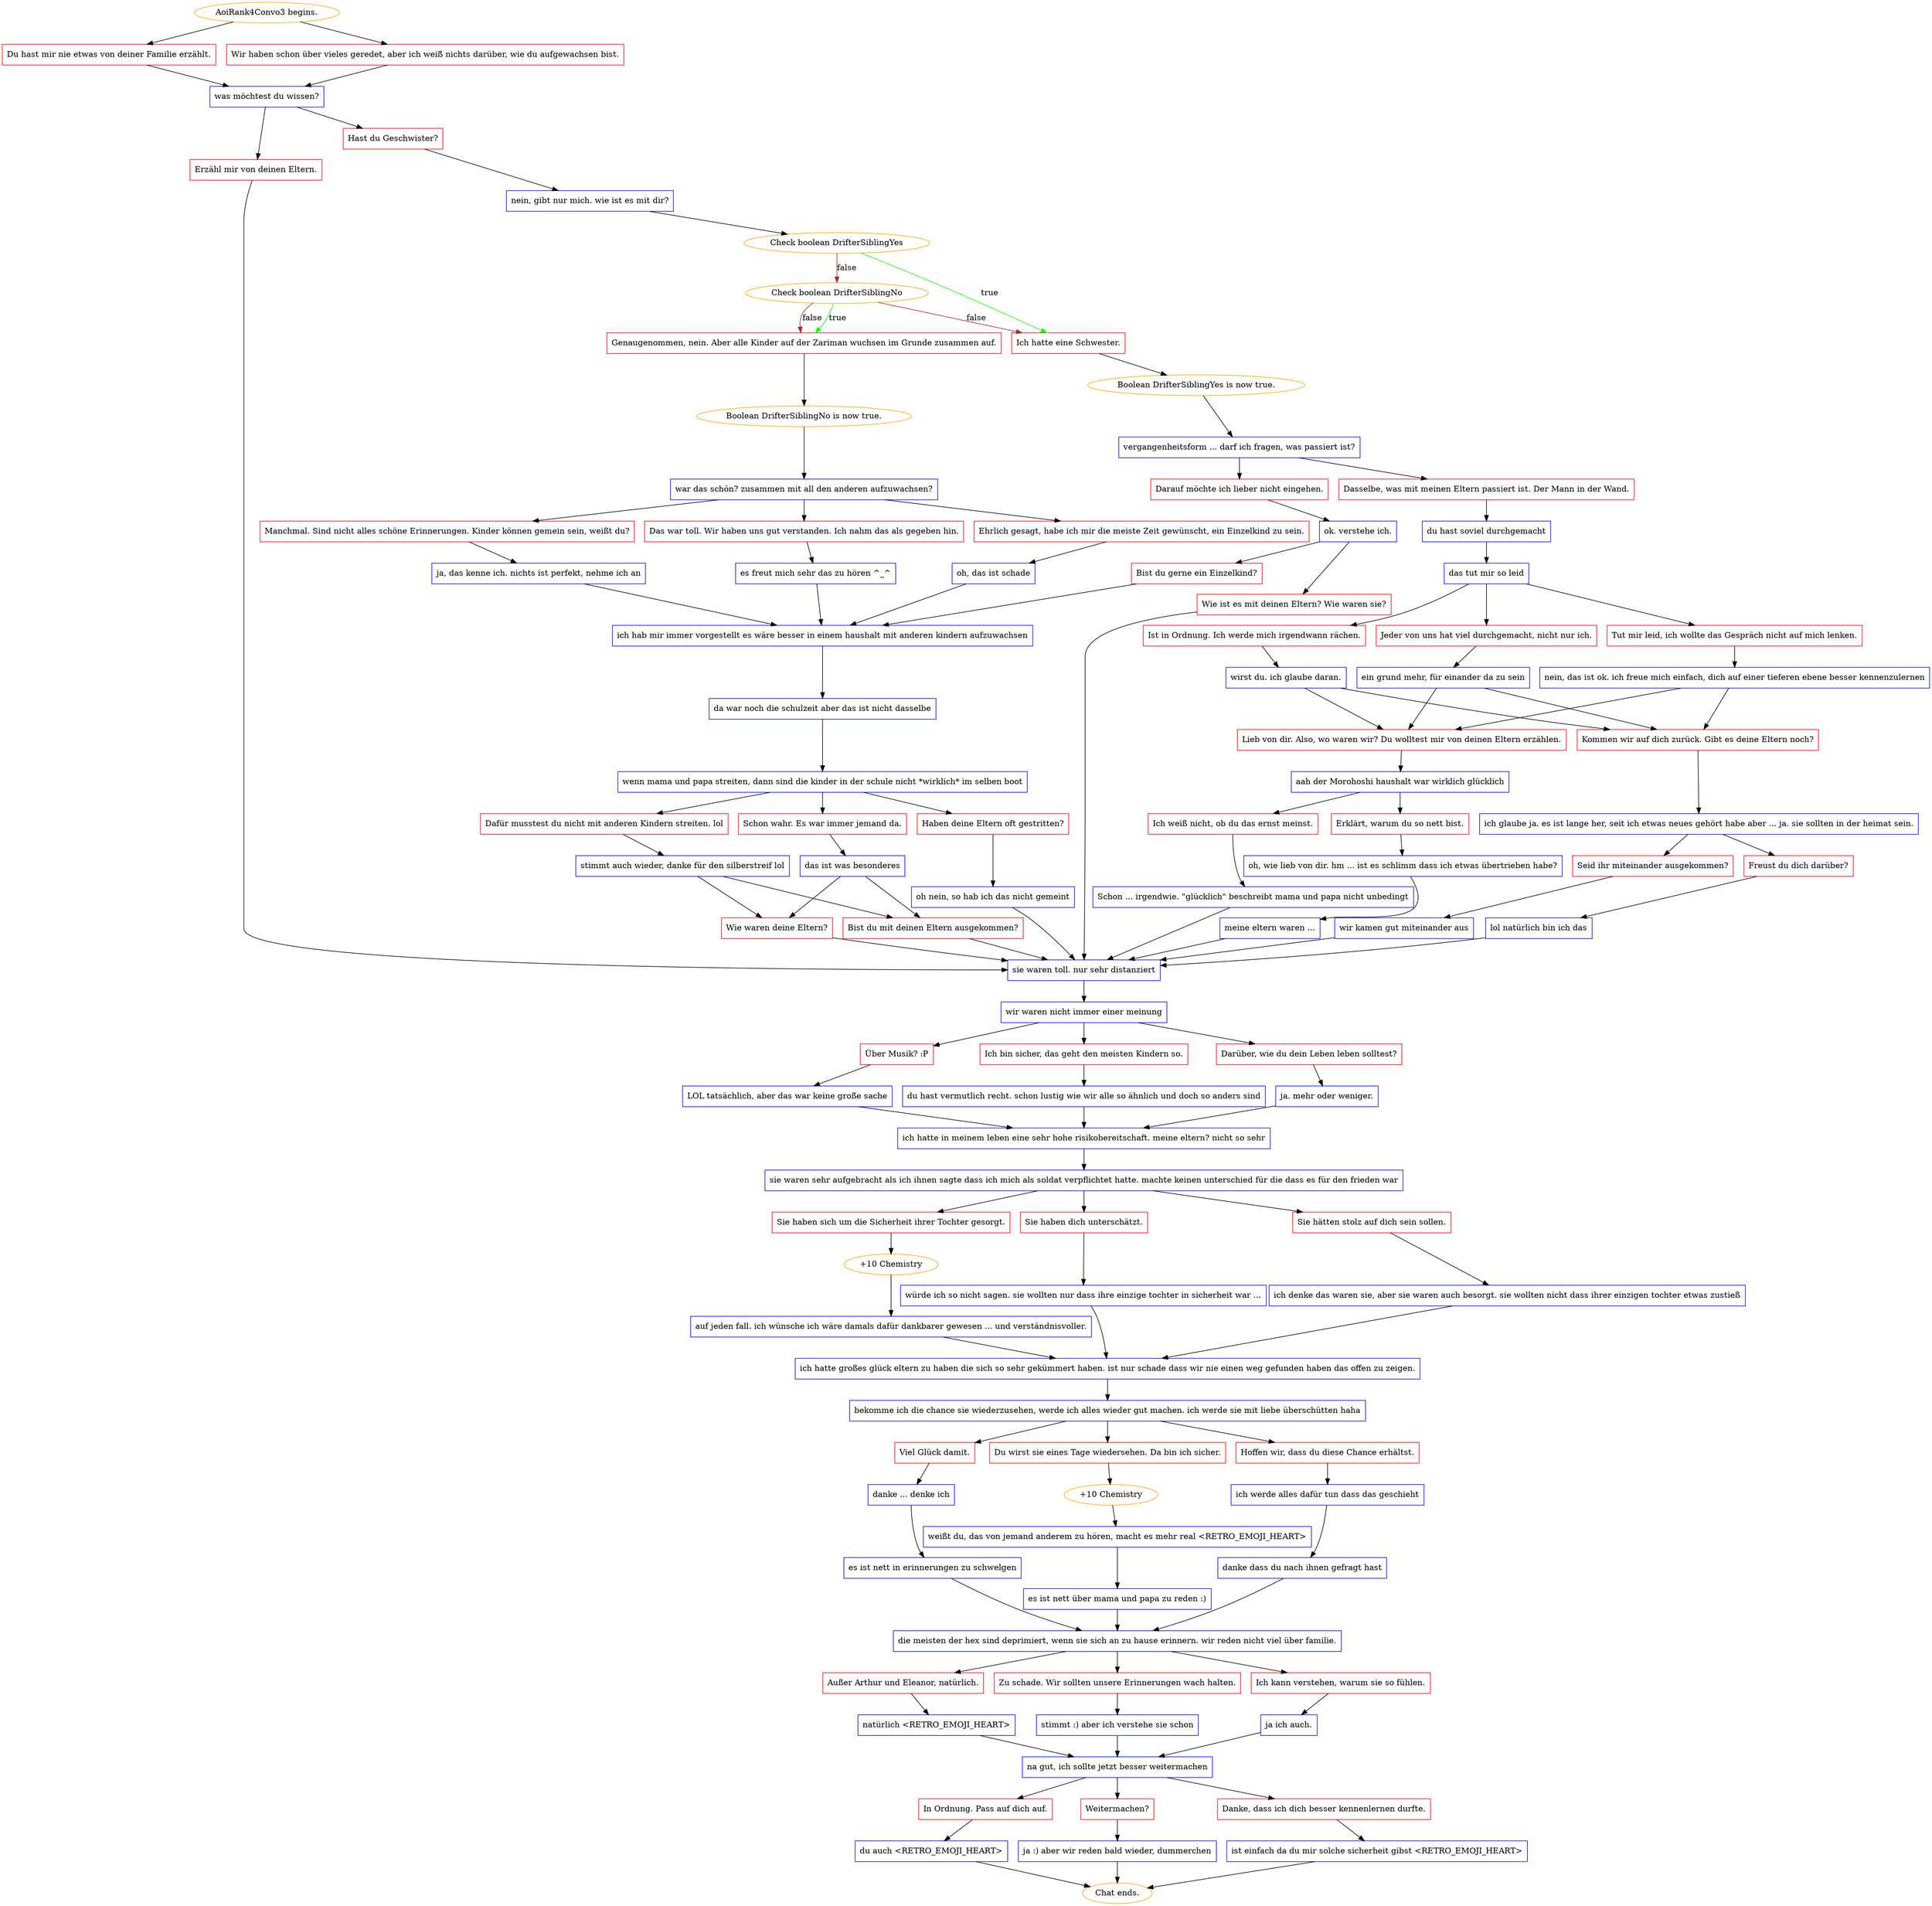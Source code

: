 digraph {
	"AoiRank4Convo3 begins." [color=orange];
		"AoiRank4Convo3 begins." -> j2234508059;
		"AoiRank4Convo3 begins." -> j1619849609;
	j2234508059 [label="Du hast mir nie etwas von deiner Familie erzählt.",shape=box,color=red];
		j2234508059 -> j3801007244;
	j1619849609 [label="Wir haben schon über vieles geredet, aber ich weiß nichts darüber, wie du aufgewachsen bist.",shape=box,color=red];
		j1619849609 -> j3801007244;
	j3801007244 [label="was möchtest du wissen?",shape=box,color=blue];
		j3801007244 -> j2748751077;
		j3801007244 -> j1347205793;
	j2748751077 [label="Erzähl mir von deinen Eltern.",shape=box,color=red];
		j2748751077 -> j3528092950;
	j1347205793 [label="Hast du Geschwister?",shape=box,color=red];
		j1347205793 -> j4153549958;
	j3528092950 [label="sie waren toll. nur sehr distanziert",shape=box,color=blue];
		j3528092950 -> j1713260999;
	j4153549958 [label="nein, gibt nur mich. wie ist es mit dir?",shape=box,color=blue];
		j4153549958 -> j2607093189;
	j1713260999 [label="wir waren nicht immer einer meinung",shape=box,color=blue];
		j1713260999 -> j1608889775;
		j1713260999 -> j508985637;
		j1713260999 -> j2376517921;
	j2607093189 [label="Check boolean DrifterSiblingYes",color=orange];
		j2607093189 -> j2352477103 [label=true,color=green];
		j2607093189 -> j4270089323 [label=false,color=brown];
	j1608889775 [label="Über Musik? :P",shape=box,color=red];
		j1608889775 -> j1060262826;
	j508985637 [label="Ich bin sicher, das geht den meisten Kindern so.",shape=box,color=red];
		j508985637 -> j3217739075;
	j2376517921 [label="Darüber, wie du dein Leben leben solltest?",shape=box,color=red];
		j2376517921 -> j3256412006;
	j2352477103 [label="Ich hatte eine Schwester.",shape=box,color=red];
		j2352477103 -> j149009300;
	j4270089323 [label="Check boolean DrifterSiblingNo",color=orange];
		j4270089323 -> j4089428407 [label=true,color=green];
		j4270089323 -> j2352477103 [label=false,color=brown];
		j4270089323 -> j4089428407 [label=false,color=brown];
	j1060262826 [label="LOL tatsächlich, aber das war keine große sache",shape=box,color=blue];
		j1060262826 -> j1802105402;
	j3217739075 [label="du hast vermutlich recht. schon lustig wie wir alle so ähnlich und doch so anders sind",shape=box,color=blue];
		j3217739075 -> j1802105402;
	j3256412006 [label="ja. mehr oder weniger.",shape=box,color=blue];
		j3256412006 -> j1802105402;
	j149009300 [label="Boolean DrifterSiblingYes is now true.",color=orange];
		j149009300 -> j3619977385;
	j4089428407 [label="Genaugenommen, nein. Aber alle Kinder auf der Zariman wuchsen im Grunde zusammen auf.",shape=box,color=red];
		j4089428407 -> j2309080782;
	j1802105402 [label="ich hatte in meinem leben eine sehr hohe risikobereitschaft. meine eltern? nicht so sehr",shape=box,color=blue];
		j1802105402 -> j3526088826;
	j3619977385 [label="vergangenheitsform ... darf ich fragen, was passiert ist?",shape=box,color=blue];
		j3619977385 -> j302558412;
		j3619977385 -> j1967419546;
	j2309080782 [label="Boolean DrifterSiblingNo is now true.",color=orange];
		j2309080782 -> j3694772614;
	j3526088826 [label="sie waren sehr aufgebracht als ich ihnen sagte dass ich mich als soldat verpflichtet hatte. machte keinen unterschied für die dass es für den frieden war",shape=box,color=blue];
		j3526088826 -> j876719240;
		j3526088826 -> j354223142;
		j3526088826 -> j3870544666;
	j302558412 [label="Dasselbe, was mit meinen Eltern passiert ist. Der Mann in der Wand.",shape=box,color=red];
		j302558412 -> j755761827;
	j1967419546 [label="Darauf möchte ich lieber nicht eingehen.",shape=box,color=red];
		j1967419546 -> j3704657842;
	j3694772614 [label="war das schön? zusammen mit all den anderen aufzuwachsen?",shape=box,color=blue];
		j3694772614 -> j1620563756;
		j3694772614 -> j3417616156;
		j3694772614 -> j2207177195;
	j876719240 [label="Sie haben sich um die Sicherheit ihrer Tochter gesorgt.",shape=box,color=red];
		j876719240 -> j4239579749;
	j354223142 [label="Sie haben dich unterschätzt.",shape=box,color=red];
		j354223142 -> j3754748637;
	j3870544666 [label="Sie hätten stolz auf dich sein sollen.",shape=box,color=red];
		j3870544666 -> j1202092849;
	j755761827 [label="du hast soviel durchgemacht",shape=box,color=blue];
		j755761827 -> j3645815351;
	j3704657842 [label="ok. verstehe ich.",shape=box,color=blue];
		j3704657842 -> j3820804517;
		j3704657842 -> j3629263183;
	j1620563756 [label="Manchmal. Sind nicht alles schöne Erinnerungen. Kinder können gemein sein, weißt du?",shape=box,color=red];
		j1620563756 -> j1293984806;
	j3417616156 [label="Das war toll. Wir haben uns gut verstanden. Ich nahm das als gegeben hin.",shape=box,color=red];
		j3417616156 -> j1628663411;
	j2207177195 [label="Ehrlich gesagt, habe ich mir die meiste Zeit gewünscht, ein Einzelkind zu sein.",shape=box,color=red];
		j2207177195 -> j784756340;
	j4239579749 [label="+10 Chemistry",color=orange];
		j4239579749 -> j3494987406;
	j3754748637 [label="würde ich so nicht sagen. sie wollten nur dass ihre einzige tochter in sicherheit war ...",shape=box,color=blue];
		j3754748637 -> j237781987;
	j1202092849 [label="ich denke das waren sie, aber sie waren auch besorgt. sie wollten nicht dass ihrer einzigen tochter etwas zustieß",shape=box,color=blue];
		j1202092849 -> j237781987;
	j3645815351 [label="das tut mir so leid",shape=box,color=blue];
		j3645815351 -> j2681912546;
		j3645815351 -> j328107566;
		j3645815351 -> j208771058;
	j3820804517 [label="Bist du gerne ein Einzelkind?",shape=box,color=red];
		j3820804517 -> j1464439499;
	j3629263183 [label="Wie ist es mit deinen Eltern? Wie waren sie?",shape=box,color=red];
		j3629263183 -> j3528092950;
	j1293984806 [label="ja, das kenne ich. nichts ist perfekt, nehme ich an",shape=box,color=blue];
		j1293984806 -> j1464439499;
	j1628663411 [label="es freut mich sehr das zu hören ^_^",shape=box,color=blue];
		j1628663411 -> j1464439499;
	j784756340 [label="oh, das ist schade",shape=box,color=blue];
		j784756340 -> j1464439499;
	j3494987406 [label="auf jeden fall. ich wünsche ich wäre damals dafür dankbarer gewesen ... und verständnisvoller.",shape=box,color=blue];
		j3494987406 -> j237781987;
	j237781987 [label="ich hatte großes glück eltern zu haben die sich so sehr gekümmert haben. ist nur schade dass wir nie einen weg gefunden haben das offen zu zeigen.",shape=box,color=blue];
		j237781987 -> j3623723072;
	j2681912546 [label="Tut mir leid, ich wollte das Gespräch nicht auf mich lenken.",shape=box,color=red];
		j2681912546 -> j619379499;
	j328107566 [label="Ist in Ordnung. Ich werde mich irgendwann rächen.",shape=box,color=red];
		j328107566 -> j1768532017;
	j208771058 [label="Jeder von uns hat viel durchgemacht, nicht nur ich.",shape=box,color=red];
		j208771058 -> j2668707986;
	j1464439499 [label="ich hab mir immer vorgestellt es wäre besser in einem haushalt mit anderen kindern aufzuwachsen",shape=box,color=blue];
		j1464439499 -> j3486391360;
	j3623723072 [label="bekomme ich die chance sie wiederzusehen, werde ich alles wieder gut machen. ich werde sie mit liebe überschütten haha",shape=box,color=blue];
		j3623723072 -> j3163643354;
		j3623723072 -> j3557205702;
		j3623723072 -> j414697063;
	j619379499 [label="nein, das ist ok. ich freue mich einfach, dich auf einer tieferen ebene besser kennenzulernen",shape=box,color=blue];
		j619379499 -> j3991830396;
		j619379499 -> j3614148290;
	j1768532017 [label="wirst du. ich glaube daran.",shape=box,color=blue];
		j1768532017 -> j3991830396;
		j1768532017 -> j3614148290;
	j2668707986 [label="ein grund mehr, für einander da zu sein",shape=box,color=blue];
		j2668707986 -> j3991830396;
		j2668707986 -> j3614148290;
	j3486391360 [label="da war noch die schulzeit aber das ist nicht dasselbe",shape=box,color=blue];
		j3486391360 -> j345779763;
	j3163643354 [label="Viel Glück damit.",shape=box,color=red];
		j3163643354 -> j3091973857;
	j3557205702 [label="Du wirst sie eines Tage wiedersehen. Da bin ich sicher.",shape=box,color=red];
		j3557205702 -> j2865895175;
	j414697063 [label="Hoffen wir, dass du diese Chance erhältst.",shape=box,color=red];
		j414697063 -> j3146395598;
	j3991830396 [label="Kommen wir auf dich zurück. Gibt es deine Eltern noch?",shape=box,color=red];
		j3991830396 -> j3818959965;
	j3614148290 [label="Lieb von dir. Also, wo waren wir? Du wolltest mir von deinen Eltern erzählen.",shape=box,color=red];
		j3614148290 -> j43039938;
	j345779763 [label="wenn mama und papa streiten, dann sind die kinder in der schule nicht *wirklich* im selben boot",shape=box,color=blue];
		j345779763 -> j3303999422;
		j345779763 -> j809364960;
		j345779763 -> j2948913570;
	j3091973857 [label="danke ... denke ich",shape=box,color=blue];
		j3091973857 -> j1128948228;
	j2865895175 [label="+10 Chemistry",color=orange];
		j2865895175 -> j3277866149;
	j3146395598 [label="ich werde alles dafür tun dass das geschieht",shape=box,color=blue];
		j3146395598 -> j4175441755;
	j3818959965 [label="ich glaube ja. es ist lange her, seit ich etwas neues gehört habe aber ... ja. sie sollten in der heimat sein.",shape=box,color=blue];
		j3818959965 -> j1986920689;
		j3818959965 -> j1522306203;
	j43039938 [label="aah der Morohoshi haushalt war wirklich glücklich",shape=box,color=blue];
		j43039938 -> j167941831;
		j43039938 -> j2236255014;
	j3303999422 [label="Dafür musstest du nicht mit anderen Kindern streiten. lol",shape=box,color=red];
		j3303999422 -> j2703350406;
	j809364960 [label="Haben deine Eltern oft gestritten?",shape=box,color=red];
		j809364960 -> j1359792876;
	j2948913570 [label="Schon wahr. Es war immer jemand da.",shape=box,color=red];
		j2948913570 -> j155440413;
	j1128948228 [label="es ist nett in erinnerungen zu schwelgen",shape=box,color=blue];
		j1128948228 -> j3886730880;
	j3277866149 [label="weißt du, das von jemand anderem zu hören, macht es mehr real <RETRO_EMOJI_HEART>",shape=box,color=blue];
		j3277866149 -> j1926023872;
	j4175441755 [label="danke dass du nach ihnen gefragt hast",shape=box,color=blue];
		j4175441755 -> j3886730880;
	j1986920689 [label="Freust du dich darüber?",shape=box,color=red];
		j1986920689 -> j1230061100;
	j1522306203 [label="Seid ihr miteinander ausgekommen?",shape=box,color=red];
		j1522306203 -> j2974956396;
	j167941831 [label="Ich weiß nicht, ob du das ernst meinst.",shape=box,color=red];
		j167941831 -> j535722870;
	j2236255014 [label="Erklärt, warum du so nett bist.",shape=box,color=red];
		j2236255014 -> j769294446;
	j2703350406 [label="stimmt auch wieder, danke für den silberstreif lol",shape=box,color=blue];
		j2703350406 -> j3960171968;
		j2703350406 -> j2909489904;
	j1359792876 [label="oh nein, so hab ich das nicht gemeint",shape=box,color=blue];
		j1359792876 -> j3528092950;
	j155440413 [label="das ist was besonderes",shape=box,color=blue];
		j155440413 -> j2909489904;
		j155440413 -> j3960171968;
	j3886730880 [label="die meisten der hex sind deprimiert, wenn sie sich an zu hause erinnern. wir reden nicht viel über familie.",shape=box,color=blue];
		j3886730880 -> j1505397361;
		j3886730880 -> j2270178914;
		j3886730880 -> j343430050;
	j1926023872 [label="es ist nett über mama und papa zu reden :)",shape=box,color=blue];
		j1926023872 -> j3886730880;
	j1230061100 [label="lol natürlich bin ich das",shape=box,color=blue];
		j1230061100 -> j3528092950;
	j2974956396 [label="wir kamen gut miteinander aus",shape=box,color=blue];
		j2974956396 -> j3528092950;
	j535722870 [label="Schon ... irgendwie. \"glücklich\" beschreibt mama und papa nicht unbedingt",shape=box,color=blue];
		j535722870 -> j3528092950;
	j769294446 [label="oh, wie lieb von dir. hm ... ist es schlimm dass ich etwas übertrieben habe?",shape=box,color=blue];
		j769294446 -> j490429784;
	j3960171968 [label="Bist du mit deinen Eltern ausgekommen?",shape=box,color=red];
		j3960171968 -> j3528092950;
	j2909489904 [label="Wie waren deine Eltern?",shape=box,color=red];
		j2909489904 -> j3528092950;
	j1505397361 [label="Außer Arthur und Eleanor, natürlich.",shape=box,color=red];
		j1505397361 -> j697877193;
	j2270178914 [label="Zu schade. Wir sollten unsere Erinnerungen wach halten.",shape=box,color=red];
		j2270178914 -> j3034783028;
	j343430050 [label="Ich kann verstehen, warum sie so fühlen.",shape=box,color=red];
		j343430050 -> j2201710536;
	j490429784 [label="meine eltern waren ...",shape=box,color=blue];
		j490429784 -> j3528092950;
	j697877193 [label="natürlich <RETRO_EMOJI_HEART>",shape=box,color=blue];
		j697877193 -> j1399519264;
	j3034783028 [label="stimmt :) aber ich verstehe sie schon",shape=box,color=blue];
		j3034783028 -> j1399519264;
	j2201710536 [label="ja ich auch.",shape=box,color=blue];
		j2201710536 -> j1399519264;
	j1399519264 [label="na gut, ich sollte jetzt besser weitermachen",shape=box,color=blue];
		j1399519264 -> j1188571575;
		j1399519264 -> j899768504;
		j1399519264 -> j2043684626;
	j1188571575 [label="In Ordnung. Pass auf dich auf.",shape=box,color=red];
		j1188571575 -> j2408593068;
	j899768504 [label="Weitermachen?",shape=box,color=red];
		j899768504 -> j296878769;
	j2043684626 [label="Danke, dass ich dich besser kennenlernen durfte.",shape=box,color=red];
		j2043684626 -> j1216204110;
	j2408593068 [label="du auch <RETRO_EMOJI_HEART>",shape=box,color=blue];
		j2408593068 -> "Chat ends.";
	j296878769 [label="ja :) aber wir reden bald wieder, dummerchen",shape=box,color=blue];
		j296878769 -> "Chat ends.";
	j1216204110 [label="ist einfach da du mir solche sicherheit gibst <RETRO_EMOJI_HEART>",shape=box,color=blue];
		j1216204110 -> "Chat ends.";
	"Chat ends." [color=orange];
}